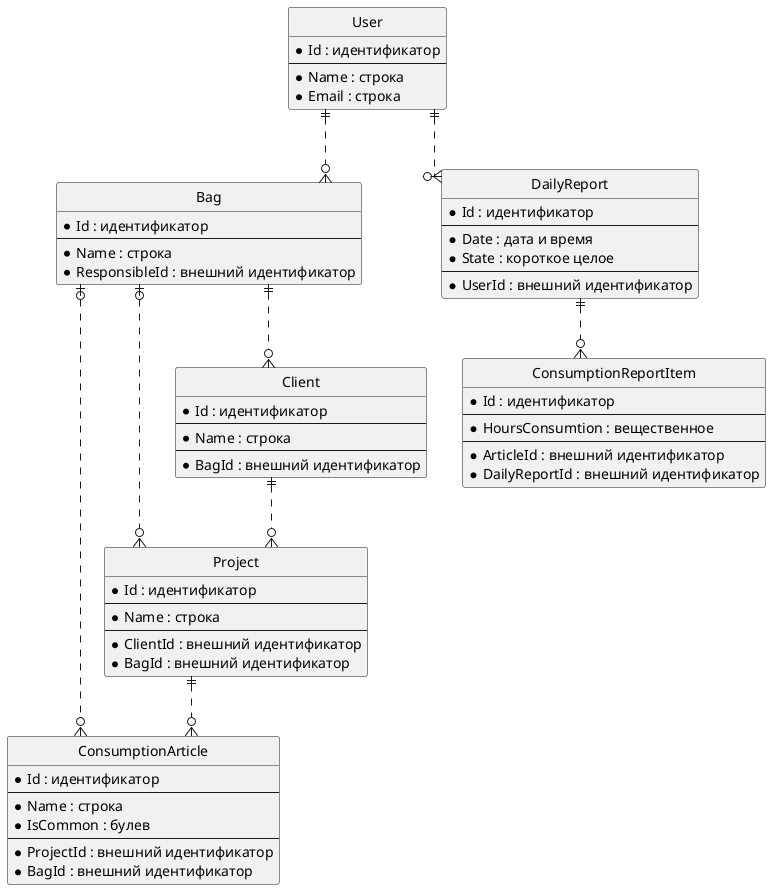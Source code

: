 @startuml APTracker ER

' hide the spot
hide circle

' avoid problems with angled crows feet
skinparam linetype ortho

entity "ConsumptionArticle" as Article {
  *Id : идентификатор
  --
  *Name : строка
  *IsCommon : булев
  --
  *ProjectId : внешний идентификатор
  *BagId : внешний идентификатор
}

entity "Project" as Project {
  *Id : идентификатор
  --
  *Name : строка
  --
  *ClientId : внешний идентификатор
  *BagId : внешний идентификатор
}

entity "Client" as Client {
  *Id : идентификатор
  --
  *Name : строка
  --
  *BagId : внешний идентификатор
}

entity "Bag" as Bag {
  *Id : идентификатор
  --
  *Name : строка
  *ResponsibleId : внешний идентификатор
}

entity "User" as User {
  *Id : идентификатор
  --
  *Name : строка
  *Email : строка
}

entity "ConsumptionReportItem" as ConsumptionReportItem {
  *Id : идентификатор
  --
  *HoursConsumtion : вещественное
  --
  *ArticleId : внешний идентификатор
  *DailyReportId : внешний идентификатор
}

entity "DailyReport" as DailyReport {
  *Id : идентификатор
  --
  *Date : дата и время
  *State : короткое целое
  --
  *UserId : внешний идентификатор
}


User ||..o{ DailyReport
User ||..o{ Bag
Client ||..o{ Project
Project ||..o{ Article

Bag |o..o{ Project
Bag |o..o{ Article
Bag ||..o{ Client

DailyReport ||..o{ ConsumptionReportItem


@enduml
